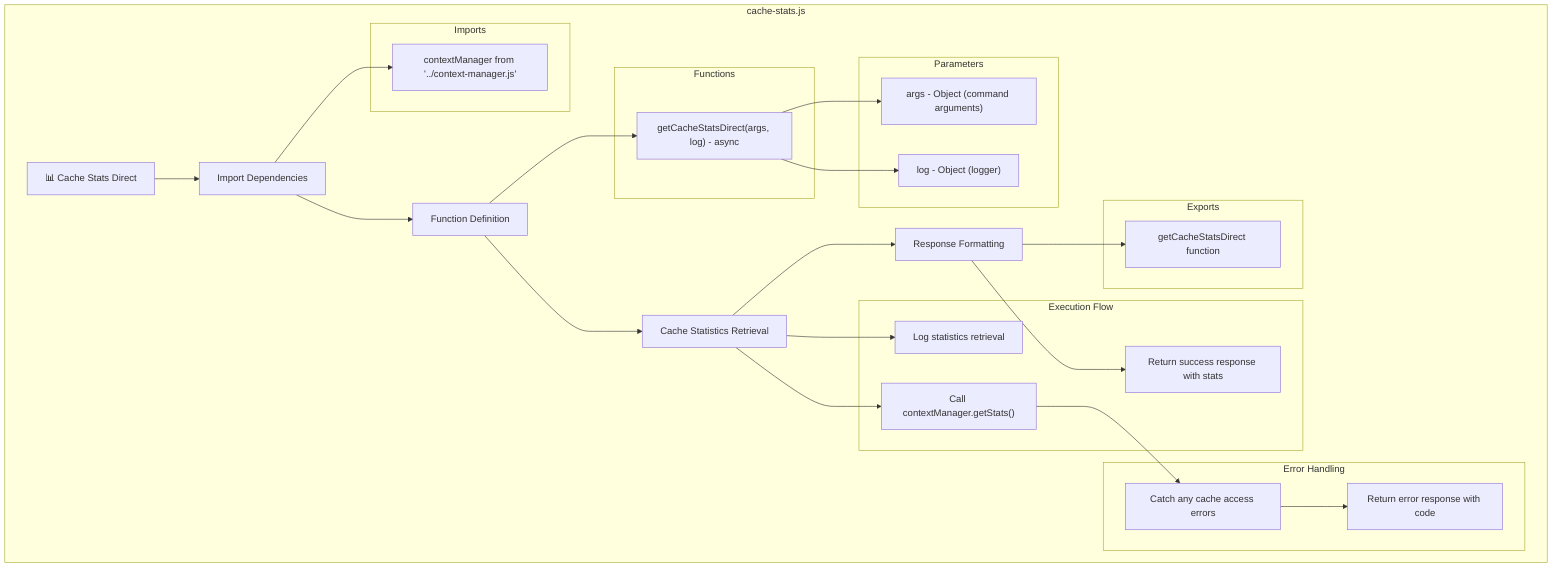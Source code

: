 flowchart TD
    subgraph "cache-stats.js"
        A["📊 Cache Stats Direct"] --> B["Import Dependencies"]
        B --> C["Function Definition"]
        C --> D["Cache Statistics Retrieval"]
        D --> E["Response Formatting"]
        
        subgraph "Imports"
            I1["contextManager from '../context-manager.js'"]
        end
        
        subgraph "Functions"
            F1["getCacheStatsDirect(args, log) - async"]
        end
        
        subgraph "Parameters"
            P1["args - Object (command arguments)"]
            P2["log - Object (logger)"]
        end
        
        subgraph "Execution Flow"
            EX1["Log statistics retrieval"]
            EX2["Call contextManager.getStats()"]
            EX3["Return success response with stats"]
        end
        
        subgraph "Error Handling"
            ERR1["Catch any cache access errors"]
            ERR2["Return error response with code"]
        end
        
        subgraph "Exports"
            EXP1["getCacheStatsDirect function"]
        end
        
        B --> I1
        C --> F1
        F1 --> P1
        F1 --> P2
        D --> EX1
        D --> EX2
        E --> EX3
        EX2 --> ERR1
        ERR1 --> ERR2
        E --> EXP1
    end